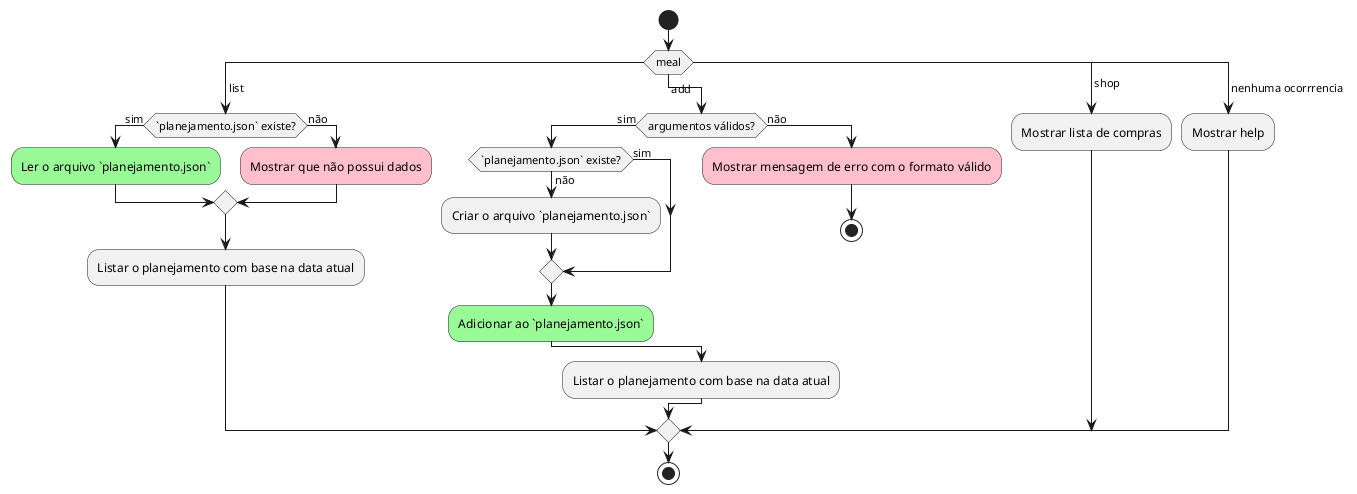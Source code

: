 @startuml
start
switch (meal)
case ( list )
	if (`planejamento.json` existe?) then (sim)
	#palegreen:Ler o arquivo `planejamento.json`;
	else (não)
	#pink:Mostrar que não possui dados;
	endif
	:Listar o planejamento com base na data atual;
case ( add ) 
		if (argumentos válidos?) then (sim)
	if (`planejamento.json` existe?) then (sim)
	else (não)
		:Criar o arquivo `planejamento.json`;
	endif
			#palegreen:Adicionar ao `planejamento.json`;
		else (não)
			#pink:Mostrar mensagem de erro com o formato válido;
			stop
		endif
	:Listar o planejamento com base na data atual;
case ( shop )
  :Mostrar lista de compras;
  case ( nenhuma ocorrrencia )
  :Mostrar help;
endswitch
stop
@enduml
